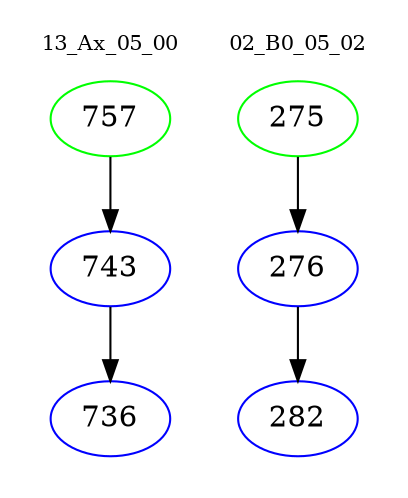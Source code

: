 digraph{
subgraph cluster_0 {
color = white
label = "13_Ax_05_00";
fontsize=10;
T0_757 [label="757", color="green"]
T0_757 -> T0_743 [color="black"]
T0_743 [label="743", color="blue"]
T0_743 -> T0_736 [color="black"]
T0_736 [label="736", color="blue"]
}
subgraph cluster_1 {
color = white
label = "02_B0_05_02";
fontsize=10;
T1_275 [label="275", color="green"]
T1_275 -> T1_276 [color="black"]
T1_276 [label="276", color="blue"]
T1_276 -> T1_282 [color="black"]
T1_282 [label="282", color="blue"]
}
}
